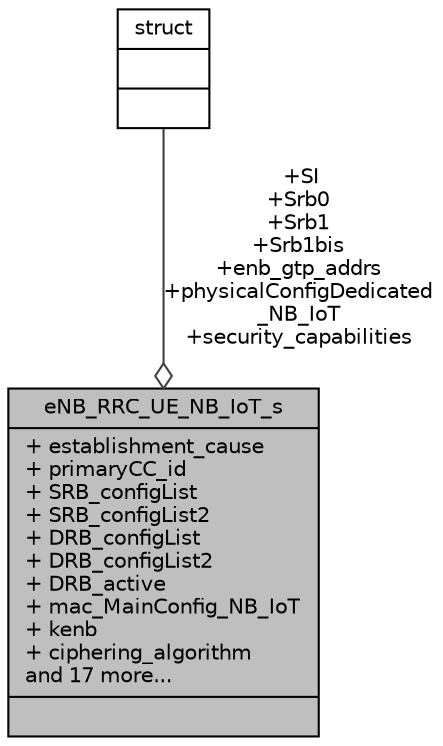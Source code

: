 digraph "eNB_RRC_UE_NB_IoT_s"
{
 // LATEX_PDF_SIZE
  edge [fontname="Helvetica",fontsize="10",labelfontname="Helvetica",labelfontsize="10"];
  node [fontname="Helvetica",fontsize="10",shape=record];
  Node1 [label="{eNB_RRC_UE_NB_IoT_s\n|+ establishment_cause\l+ primaryCC_id\l+ SRB_configList\l+ SRB_configList2\l+ DRB_configList\l+ DRB_configList2\l+ DRB_active\l+ mac_MainConfig_NB_IoT\l+ kenb\l+ ciphering_algorithm\land 17 more...\l|}",height=0.2,width=0.4,color="black", fillcolor="grey75", style="filled", fontcolor="black",tooltip=" "];
  Node2 -> Node1 [color="grey25",fontsize="10",style="solid",label=" +SI\n+Srb0\n+Srb1\n+Srb1bis\n+enb_gtp_addrs\n+physicalConfigDedicated\l_NB_IoT\n+security_capabilities" ,arrowhead="odiamond",fontname="Helvetica"];
  Node2 [label="{struct\n||}",height=0.2,width=0.4,color="black", fillcolor="white", style="filled",URL="$structstruct.html",tooltip="holds vehicle id and initial pointer to the head of the linked list in hastable"];
}

